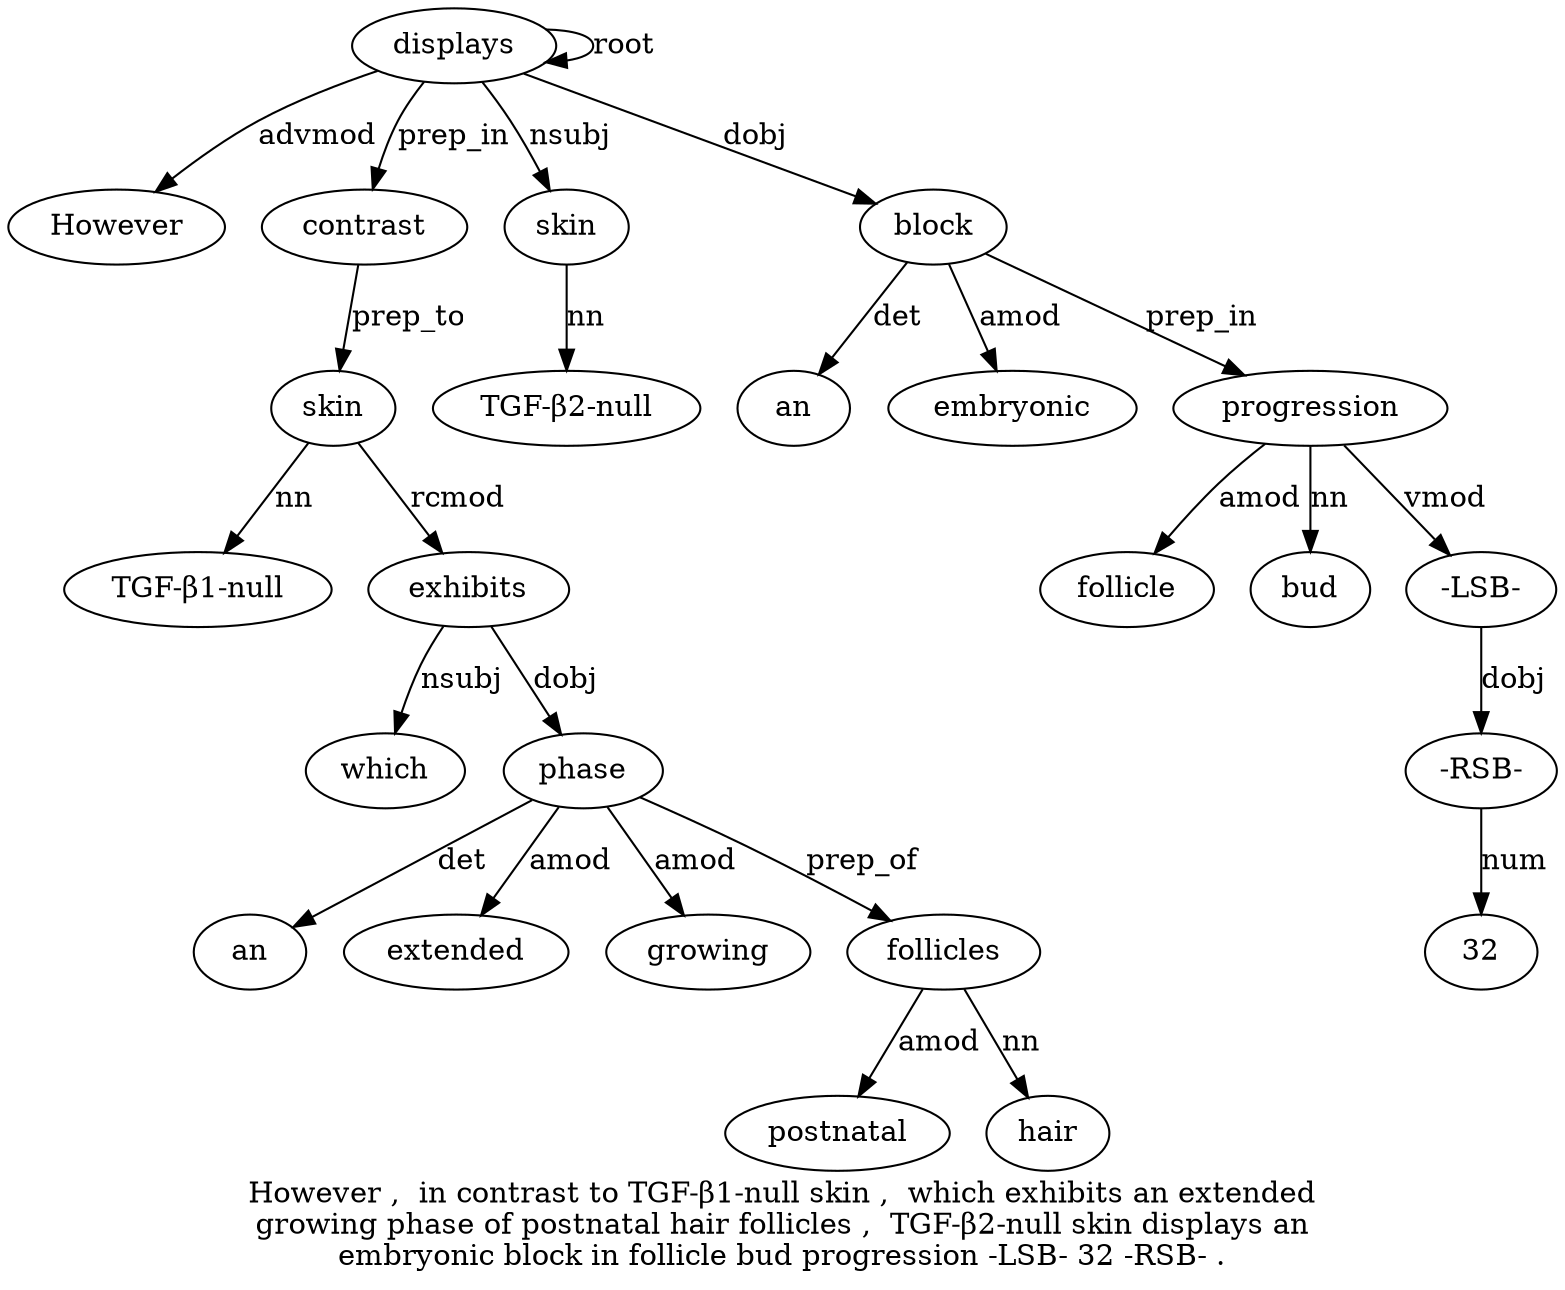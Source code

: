 digraph "However ,  in contrast to TGF-β1-null skin ,  which exhibits an extended growing phase of postnatal hair follicles ,  TGF-β2-null skin displays an embryonic block in follicle bud progression -LSB- 32 -RSB- ." {
label="However ,  in contrast to TGF-β1-null skin ,  which exhibits an extended
growing phase of postnatal hair follicles ,  TGF-β2-null skin displays an
embryonic block in follicle bud progression -LSB- 32 -RSB- .";
displays22 [style=filled, fillcolor=white, label=displays];
However1 [style=filled, fillcolor=white, label=However];
displays22 -> However1  [label=advmod];
contrast4 [style=filled, fillcolor=white, label=contrast];
displays22 -> contrast4  [label=prep_in];
skin7 [style=filled, fillcolor=white, label=skin];
"TGF-β1-null6" [style=filled, fillcolor=white, label="TGF-β1-null"];
skin7 -> "TGF-β1-null6"  [label=nn];
contrast4 -> skin7  [label=prep_to];
exhibits10 [style=filled, fillcolor=white, label=exhibits];
which9 [style=filled, fillcolor=white, label=which];
exhibits10 -> which9  [label=nsubj];
skin7 -> exhibits10  [label=rcmod];
phase14 [style=filled, fillcolor=white, label=phase];
an11 [style=filled, fillcolor=white, label=an];
phase14 -> an11  [label=det];
extended12 [style=filled, fillcolor=white, label=extended];
phase14 -> extended12  [label=amod];
growing13 [style=filled, fillcolor=white, label=growing];
phase14 -> growing13  [label=amod];
exhibits10 -> phase14  [label=dobj];
follicles18 [style=filled, fillcolor=white, label=follicles];
postnatal16 [style=filled, fillcolor=white, label=postnatal];
follicles18 -> postnatal16  [label=amod];
hair17 [style=filled, fillcolor=white, label=hair];
follicles18 -> hair17  [label=nn];
phase14 -> follicles18  [label=prep_of];
skin21 [style=filled, fillcolor=white, label=skin];
"TGF-β2-null0" [style=filled, fillcolor=white, label="TGF-β2-null"];
skin21 -> "TGF-β2-null0"  [label=nn];
displays22 -> skin21  [label=nsubj];
displays22 -> displays22  [label=root];
block25 [style=filled, fillcolor=white, label=block];
an23 [style=filled, fillcolor=white, label=an];
block25 -> an23  [label=det];
embryonic24 [style=filled, fillcolor=white, label=embryonic];
block25 -> embryonic24  [label=amod];
displays22 -> block25  [label=dobj];
progression29 [style=filled, fillcolor=white, label=progression];
follicle27 [style=filled, fillcolor=white, label=follicle];
progression29 -> follicle27  [label=amod];
bud28 [style=filled, fillcolor=white, label=bud];
progression29 -> bud28  [label=nn];
block25 -> progression29  [label=prep_in];
"-LSB-30" [style=filled, fillcolor=white, label="-LSB-"];
progression29 -> "-LSB-30"  [label=vmod];
"-RSB-32" [style=filled, fillcolor=white, label="-RSB-"];
3231 [style=filled, fillcolor=white, label=32];
"-RSB-32" -> 3231  [label=num];
"-LSB-30" -> "-RSB-32"  [label=dobj];
}
